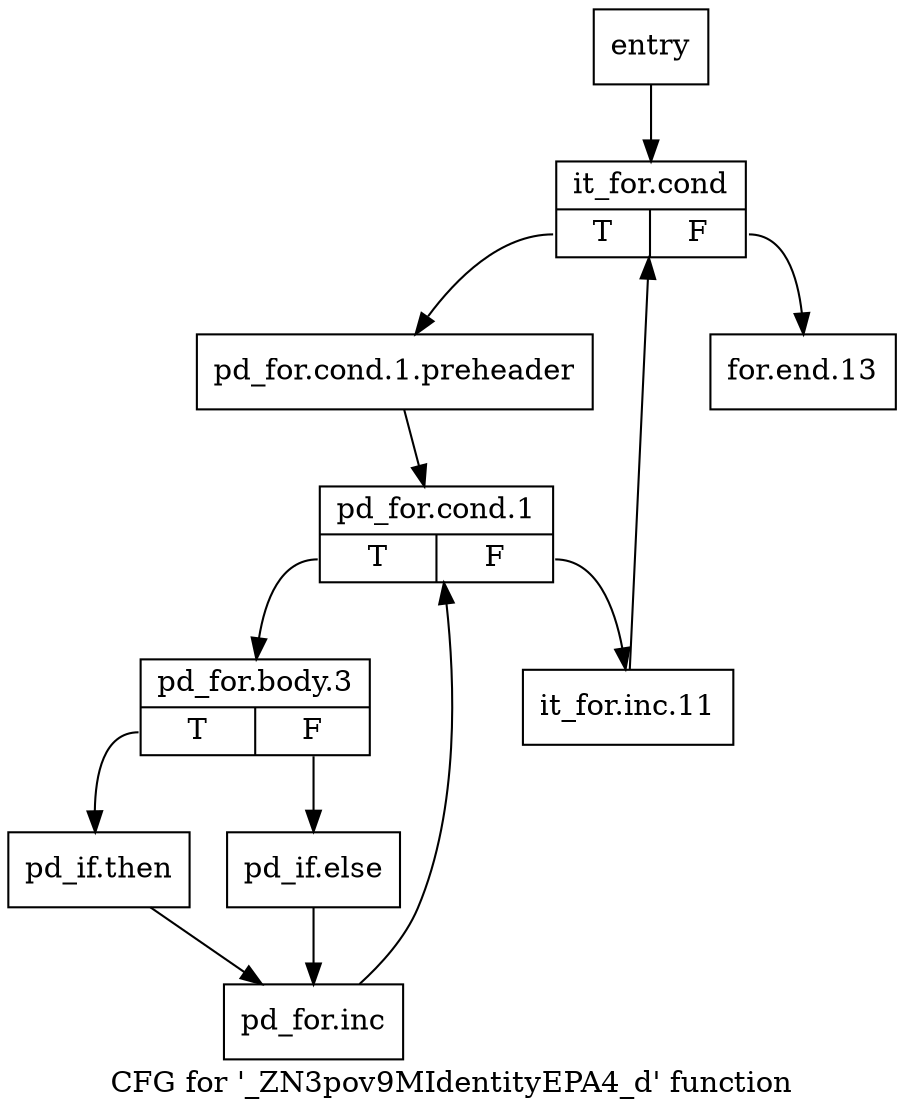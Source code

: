 digraph "CFG for '_ZN3pov9MIdentityEPA4_d' function" {
	label="CFG for '_ZN3pov9MIdentityEPA4_d' function";

	Node0x1564e70 [shape=record,label="{entry}"];
	Node0x1564e70 -> Node0x1564ec0;
	Node0x1564ec0 [shape=record,label="{it_for.cond|{<s0>T|<s1>F}}"];
	Node0x1564ec0:s0 -> Node0x1564f10;
	Node0x1564ec0:s1 -> Node0x1565140;
	Node0x1564f10 [shape=record,label="{pd_for.cond.1.preheader}"];
	Node0x1564f10 -> Node0x1564f60;
	Node0x1564f60 [shape=record,label="{pd_for.cond.1|{<s0>T|<s1>F}}"];
	Node0x1564f60:s0 -> Node0x1564fb0;
	Node0x1564f60:s1 -> Node0x15650f0;
	Node0x1564fb0 [shape=record,label="{pd_for.body.3|{<s0>T|<s1>F}}"];
	Node0x1564fb0:s0 -> Node0x1565000;
	Node0x1564fb0:s1 -> Node0x1565050;
	Node0x1565000 [shape=record,label="{pd_if.then}"];
	Node0x1565000 -> Node0x15650a0;
	Node0x1565050 [shape=record,label="{pd_if.else}"];
	Node0x1565050 -> Node0x15650a0;
	Node0x15650a0 [shape=record,label="{pd_for.inc}"];
	Node0x15650a0 -> Node0x1564f60;
	Node0x15650f0 [shape=record,label="{it_for.inc.11}"];
	Node0x15650f0 -> Node0x1564ec0;
	Node0x1565140 [shape=record,label="{for.end.13}"];
}
